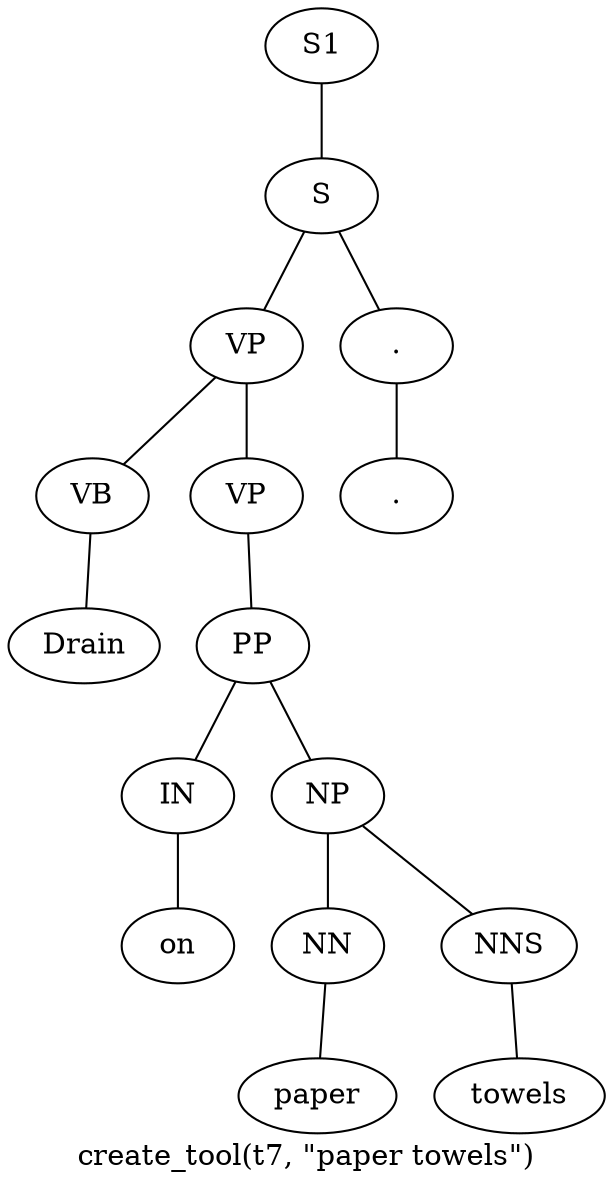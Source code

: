 graph SyntaxGraph {
	label = "create_tool(t7, \"paper towels\")";
	Node0 [label="S1"];
	Node1 [label="S"];
	Node2 [label="VP"];
	Node3 [label="VB"];
	Node4 [label="Drain"];
	Node5 [label="VP"];
	Node6 [label="PP"];
	Node7 [label="IN"];
	Node8 [label="on"];
	Node9 [label="NP"];
	Node10 [label="NN"];
	Node11 [label="paper"];
	Node12 [label="NNS"];
	Node13 [label="towels"];
	Node14 [label="."];
	Node15 [label="."];

	Node0 -- Node1;
	Node1 -- Node2;
	Node1 -- Node14;
	Node2 -- Node3;
	Node2 -- Node5;
	Node3 -- Node4;
	Node5 -- Node6;
	Node6 -- Node7;
	Node6 -- Node9;
	Node7 -- Node8;
	Node9 -- Node10;
	Node9 -- Node12;
	Node10 -- Node11;
	Node12 -- Node13;
	Node14 -- Node15;
}